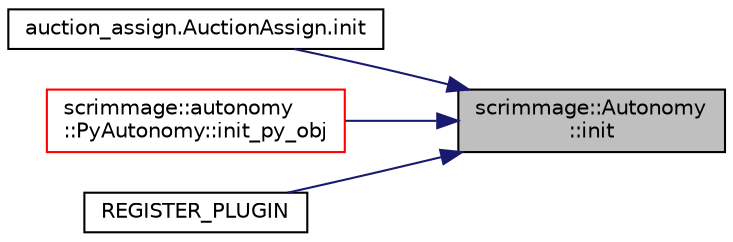 digraph "scrimmage::Autonomy::init"
{
 // LATEX_PDF_SIZE
  edge [fontname="Helvetica",fontsize="10",labelfontname="Helvetica",labelfontsize="10"];
  node [fontname="Helvetica",fontsize="10",shape=record];
  rankdir="RL";
  Node1 [label="scrimmage::Autonomy\l::init",height=0.2,width=0.4,color="black", fillcolor="grey75", style="filled", fontcolor="black",tooltip=" "];
  Node1 -> Node2 [dir="back",color="midnightblue",fontsize="10",style="solid",fontname="Helvetica"];
  Node2 [label="auction_assign.AuctionAssign.init",height=0.2,width=0.4,color="black", fillcolor="white", style="filled",URL="$classauction__assign_1_1AuctionAssign.html#af0988c320fbd379899ef9b499b83f0a4",tooltip=" "];
  Node1 -> Node3 [dir="back",color="midnightblue",fontsize="10",style="solid",fontname="Helvetica"];
  Node3 [label="scrimmage::autonomy\l::PyAutonomy::init_py_obj",height=0.2,width=0.4,color="red", fillcolor="white", style="filled",URL="$classscrimmage_1_1autonomy_1_1PyAutonomy.html#af8b082cdcbfc7e64249a4d0016941181",tooltip=" "];
  Node1 -> Node5 [dir="back",color="midnightblue",fontsize="10",style="solid",fontname="Helvetica"];
  Node5 [label="REGISTER_PLUGIN",height=0.2,width=0.4,color="black", fillcolor="white", style="filled",URL="$APITester_8cpp.html#a9285c6b53c8fdc629243e08d3e48523d",tooltip=" "];
}
